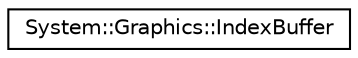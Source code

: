digraph G
{
  edge [fontname="Helvetica",fontsize="10",labelfontname="Helvetica",labelfontsize="10"];
  node [fontname="Helvetica",fontsize="10",shape=record];
  rankdir="LR";
  Node1 [label="System::Graphics::IndexBuffer",height=0.2,width=0.4,color="black", fillcolor="white", style="filled",URL="$class_system_1_1_graphics_1_1_index_buffer.html"];
}
